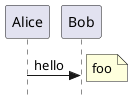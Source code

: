 {
  "sha1": "bpbrlhvakz6wl3ixihw7chjf108boab",
  "insertion": {
    "when": "2024-05-30T20:48:22.138Z",
    "user": "plantuml@gmail.com"
  }
}
@startuml

skinparam style strictuml

Alice -> Bob : hello
note right : foo

@enduml
